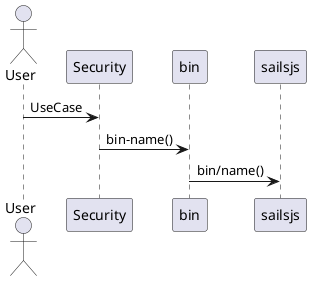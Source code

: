 @startuml
actor User

User -> "Security": UseCase
"Security" -> bin: bin-name()
bin -> sailsjs: bin/name()

@enduml

